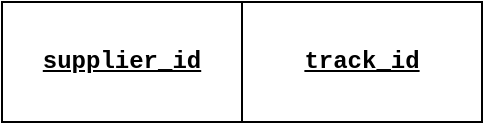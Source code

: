 <mxfile version="21.3.0" type="device">
  <diagram name="Page-1" id="cb9FK4Iv0R1KGRzvZyDY">
    <mxGraphModel dx="-72" dy="-1773" grid="1" gridSize="10" guides="1" tooltips="1" connect="1" arrows="1" fold="1" page="1" pageScale="1" pageWidth="850" pageHeight="1100" math="0" shadow="0">
      <root>
        <mxCell id="0" />
        <mxCell id="1" parent="0" />
        <mxCell id="hc5A7WV2UZEteLQlOAEt-1" value="supplier_id" style="rounded=0;whiteSpace=wrap;html=1;fontStyle=5;fontFamily=Courier New;" parent="1" vertex="1">
          <mxGeometry x="950" y="2810" width="120" height="60" as="geometry" />
        </mxCell>
        <mxCell id="hc5A7WV2UZEteLQlOAEt-2" value="book_ISBN" style="rounded=0;whiteSpace=wrap;html=1;fontStyle=5;fontFamily=Courier New;" parent="1" vertex="1">
          <mxGeometry x="1070" y="2810" width="120" height="60" as="geometry" />
        </mxCell>
        <mxCell id="cI-SokR_Wzq4BYCI1Z06-1" value="supplier_id" style="rounded=0;whiteSpace=wrap;html=1;fontStyle=5;fontFamily=Courier New;" vertex="1" parent="1">
          <mxGeometry x="950" y="2810" width="120" height="60" as="geometry" />
        </mxCell>
        <mxCell id="cI-SokR_Wzq4BYCI1Z06-2" value="track_id" style="rounded=0;whiteSpace=wrap;html=1;fontStyle=5;fontFamily=Courier New;" vertex="1" parent="1">
          <mxGeometry x="1070" y="2810" width="120" height="60" as="geometry" />
        </mxCell>
      </root>
    </mxGraphModel>
  </diagram>
</mxfile>
